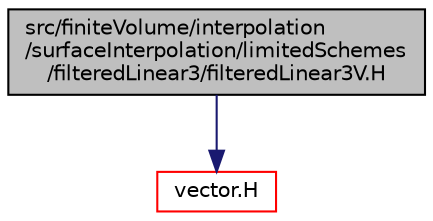 digraph "src/finiteVolume/interpolation/surfaceInterpolation/limitedSchemes/filteredLinear3/filteredLinear3V.H"
{
  bgcolor="transparent";
  edge [fontname="Helvetica",fontsize="10",labelfontname="Helvetica",labelfontsize="10"];
  node [fontname="Helvetica",fontsize="10",shape=record];
  Node1 [label="src/finiteVolume/interpolation\l/surfaceInterpolation/limitedSchemes\l/filteredLinear3/filteredLinear3V.H",height=0.2,width=0.4,color="black", fillcolor="grey75", style="filled", fontcolor="black"];
  Node1 -> Node2 [color="midnightblue",fontsize="10",style="solid",fontname="Helvetica"];
  Node2 [label="vector.H",height=0.2,width=0.4,color="red",URL="$a09183.html"];
}
